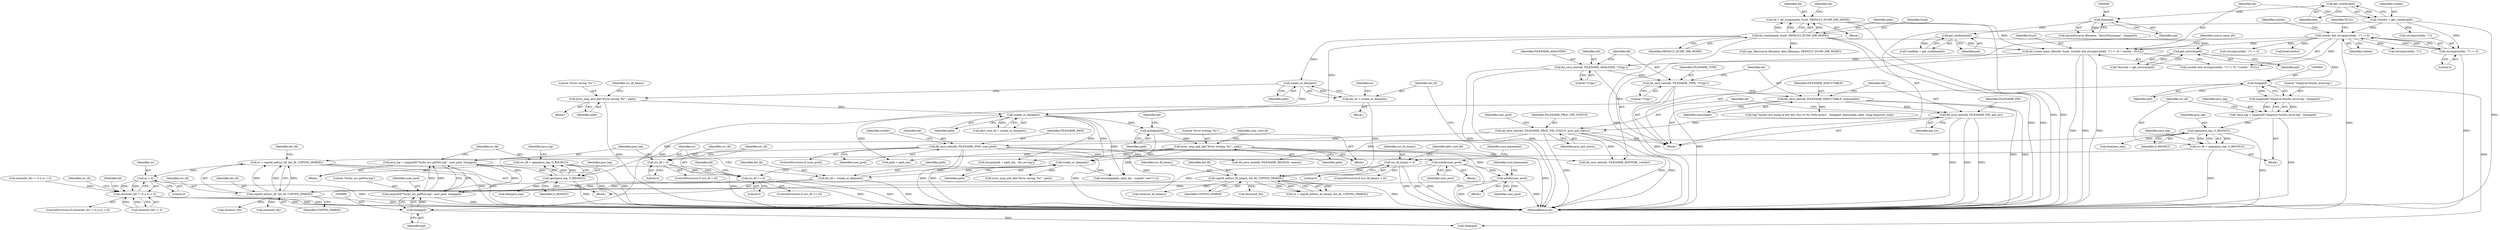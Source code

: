 digraph "0_abrt_80408e9e24a1c10f85fd969e1853e0f192157f92_0@API" {
"1001010" [label="(Call,sz = copyfd_eof(src_fd, dst_fd, COPYFD_SPARSE))"];
"1001012" [label="(Call,copyfd_eof(src_fd, dst_fd, COPYFD_SPARSE))"];
"1000995" [label="(Call,src_fd >= 0)"];
"1000987" [label="(Call,src_fd = open(java_log, O_RDONLY))"];
"1000989" [label="(Call,open(java_log, O_RDONLY))"];
"1000979" [label="(Call,java_log = xasprintf(\"%s/hs_err_pid%lu.log\", user_pwd, (long)pid))"];
"1000981" [label="(Call,xasprintf(\"%s/hs_err_pid%lu.log\", user_pwd, (long)pid))"];
"1000953" [label="(Call,xchdir(user_pwd))"];
"1000776" [label="(Call,dd_save_text(dd, FILENAME_PWD, user_pwd))"];
"1000770" [label="(Call,dd_save_text(dd, FILENAME_PROC_PID_STATUS, proc_pid_status))"];
"1000766" [label="(Call,dd_save_text(dd, FILENAME_PID, pid_str))"];
"1000762" [label="(Call,dd_save_text(dd, FILENAME_EXECUTABLE, executable))"];
"1000758" [label="(Call,dd_save_text(dd, FILENAME_TYPE, \"CCpp\"))"];
"1000754" [label="(Call,dd_save_text(dd, FILENAME_ANALYZER, \"CCpp\"))"];
"1000629" [label="(Call,dd_create_basic_files(dd, fsuid, (rootdir && strcmp(rootdir, \"/\") != 0) ? rootdir : NULL))"];
"1000615" [label="(Call,dd = dd_create(path, fsuid, DEFAULT_DUMP_DIR_MODE))"];
"1000617" [label="(Call,dd_create(path, fsuid, DEFAULT_DUMP_DIR_MODE))"];
"1000633" [label="(Call,rootdir && strcmp(rootdir, \"/\") != 0)"];
"1000625" [label="(Call,*rootdir = get_rootdir(pid))"];
"1000627" [label="(Call,get_rootdir(pid))"];
"1000635" [label="(Call,strcmp(rootdir, \"/\") != 0)"];
"1000923" [label="(Call,xchdir(user_pwd))"];
"1000984" [label="(Call,(long)pid)"];
"1000963" [label="(Call,(long)pid)"];
"1000819" [label="(Call,get_environ(pid))"];
"1000812" [label="(Call,get_cmdline(pid))"];
"1000649" [label="(Call,(long)pid)"];
"1000969" [label="(Call,open(java_log, O_RDONLY))"];
"1000959" [label="(Call,*java_log = xasprintf(\"/tmp/jvm-%lu/hs_error.log\", (long)pid))"];
"1000961" [label="(Call,xasprintf(\"/tmp/jvm-%lu/hs_error.log\", (long)pid))"];
"1000975" [label="(Call,src_fd < 0)"];
"1000967" [label="(Call,src_fd = open(java_log, O_RDONLY))"];
"1001005" [label="(Call,dst_fd = create_or_die(path))"];
"1001007" [label="(Call,create_or_die(path))"];
"1000927" [label="(Call,error_msg_and_die(\"Error writing '%s'\", path))"];
"1000914" [label="(Call,unlink(path))"];
"1000889" [label="(Call,create_or_die(path))"];
"1000881" [label="(Call,error_msg_and_die(\"Error saving '%s'\", path))"];
"1000855" [label="(Call,create_or_die(path))"];
"1000860" [label="(Call,copyfd_eof(src_fd_binary, dst_fd, COPYFD_SPARSE))"];
"1000848" [label="(Call,src_fd_binary > 0)"];
"1000853" [label="(Call,dst_fd = create_or_die(path))"];
"1001022" [label="(Call,sz < 0)"];
"1001017" [label="(Call,close(dst_fd) != 0 || sz < 0)"];
"1000618" [label="(Identifier,path)"];
"1000885" [label="(Identifier,src_fd_binary)"];
"1000922" [label="(Block,)"];
"1000622" [label="(Identifier,dd)"];
"1000923" [label="(Call,xchdir(user_pwd))"];
"1000882" [label="(Literal,\"Error saving '%s'\")"];
"1000996" [label="(Identifier,src_fd)"];
"1000890" [label="(Identifier,path)"];
"1001010" [label="(Call,sz = copyfd_eof(src_fd, dst_fd, COPYFD_SPARSE))"];
"1000859" [label="(Identifier,sz)"];
"1000953" [label="(Call,xchdir(user_pwd))"];
"1001024" [label="(Literal,0)"];
"1000803" [label="(Call,dd_save_text(dd, FILENAME_REASON, reason))"];
"1000634" [label="(Identifier,rootdir)"];
"1000954" [label="(Identifier,user_pwd)"];
"1000924" [label="(Identifier,user_pwd)"];
"1000995" [label="(Call,src_fd >= 0)"];
"1000813" [label="(Identifier,pid)"];
"1000759" [label="(Identifier,dd)"];
"1001000" [label="(Call,path + path_len)"];
"1000646" [label="(Call,sprintf(source_filename, \"/proc/%lu/smaps\", (long)pid))"];
"1000963" [label="(Call,(long)pid)"];
"1000914" [label="(Call,unlink(path))"];
"1000819" [label="(Call,get_environ(pid))"];
"1000820" [label="(Identifier,pid)"];
"1000760" [label="(Identifier,FILENAME_TYPE)"];
"1000980" [label="(Identifier,java_log)"];
"1000971" [label="(Identifier,O_RDONLY)"];
"1000974" [label="(ControlStructure,if (src_fd < 0))"];
"1000978" [label="(Block,)"];
"1000619" [label="(Identifier,fsuid)"];
"1001032" [label="(Identifier,src_fd)"];
"1000928" [label="(Literal,\"Error writing '%s'\")"];
"1001014" [label="(Identifier,dst_fd)"];
"1000776" [label="(Call,dd_save_text(dd, FILENAME_PWD, user_pwd))"];
"1000981" [label="(Call,xasprintf(\"%s/hs_err_pid%lu.log\", user_pwd, (long)pid))"];
"1000781" [label="(Identifier,rootdir)"];
"1000785" [label="(Call,strcmp(rootdir, \"/\"))"];
"1000850" [label="(Literal,0)"];
"1000763" [label="(Identifier,dd)"];
"1000770" [label="(Call,dd_save_text(dd, FILENAME_PROC_PID_STATUS, proc_pid_status))"];
"1000764" [label="(Identifier,FILENAME_EXECUTABLE)"];
"1000917" [label="(Identifier,dd)"];
"1001022" [label="(Call,sz < 0)"];
"1000762" [label="(Call,dd_save_text(dd, FILENAME_EXECUTABLE, executable))"];
"1000889" [label="(Call,create_or_die(path))"];
"1000977" [label="(Literal,0)"];
"1001043" [label="(Call,xstrndup(path, path_len - (sizeof(\".new\")-1)))"];
"1001013" [label="(Identifier,src_fd)"];
"1001034" [label="(Identifier,dd)"];
"1000862" [label="(Identifier,dst_fd)"];
"1001062" [label="(Call,log(\"Saved core dump of pid %lu (%s) to %s (%llu bytes)\", (long)pid, executable, path, (long long)core_size))"];
"1000990" [label="(Identifier,java_log)"];
"1000855" [label="(Call,create_or_die(path))"];
"1000775" [label="(Identifier,user_pwd)"];
"1001020" [label="(Identifier,dst_fd)"];
"1000628" [label="(Identifier,pid)"];
"1000883" [label="(Identifier,path)"];
"1000777" [label="(Identifier,dd)"];
"1000817" [label="(Call,*environ = get_environ(pid))"];
"1000960" [label="(Identifier,java_log)"];
"1000962" [label="(Literal,\"/tmp/jvm-%lu/hs_error.log\")"];
"1000982" [label="(Literal,\"%s/hs_err_pid%lu.log\")"];
"1000755" [label="(Identifier,dd)"];
"1001031" [label="(Call,close(src_fd))"];
"1000986" [label="(Identifier,pid)"];
"1000927" [label="(Call,error_msg_and_die(\"Error writing '%s'\", path))"];
"1000620" [label="(Identifier,DEFAULT_DUMP_DIR_MODE)"];
"1001018" [label="(Call,close(dst_fd) != 0)"];
"1000768" [label="(Identifier,FILENAME_PID)"];
"1000774" [label="(ControlStructure,if (user_pwd))"];
"1000754" [label="(Call,dd_save_text(dd, FILENAME_ANALYZER, \"CCpp\"))"];
"1000680" [label="(Call,copy_file(source_filename, dest_filename, DEFAULT_DUMP_DIR_MODE))"];
"1000915" [label="(Identifier,path)"];
"1000847" [label="(ControlStructure,if (src_fd_binary > 0))"];
"1000778" [label="(Identifier,FILENAME_PWD)"];
"1000856" [label="(Identifier,path)"];
"1000959" [label="(Call,*java_log = xasprintf(\"/tmp/jvm-%lu/hs_error.log\", (long)pid))"];
"1000888" [label="(Identifier,abrt_core_fd)"];
"1000812" [label="(Call,get_cmdline(pid))"];
"1000983" [label="(Identifier,user_pwd)"];
"1000881" [label="(Call,error_msg_and_die(\"Error saving '%s'\", path))"];
"1000645" [label="(Identifier,source_base_ofs)"];
"1000952" [label="(Block,)"];
"1000851" [label="(Block,)"];
"1000631" [label="(Identifier,fsuid)"];
"1001001" [label="(Identifier,path)"];
"1000772" [label="(Identifier,FILENAME_PROC_PID_STATUS)"];
"1000861" [label="(Identifier,src_fd_binary)"];
"1000789" [label="(Call,dd_save_text(dd, FILENAME_ROOTDIR, rootdir))"];
"1001007" [label="(Call,create_or_die(path))"];
"1000853" [label="(Call,dst_fd = create_or_die(path))"];
"1000854" [label="(Identifier,dst_fd)"];
"1000987" [label="(Call,src_fd = open(java_log, O_RDONLY))"];
"1001027" [label="(Identifier,dd)"];
"1001012" [label="(Call,copyfd_eof(src_fd, dst_fd, COPYFD_SPARSE))"];
"1001019" [label="(Call,close(dst_fd))"];
"1000991" [label="(Identifier,O_RDONLY)"];
"1000636" [label="(Call,strcmp(rootdir, \"/\"))"];
"1001064" [label="(Call,(long)pid)"];
"1000639" [label="(Literal,0)"];
"1000627" [label="(Call,get_rootdir(pid))"];
"1000144" [label="(Block,)"];
"1000617" [label="(Call,dd_create(path, fsuid, DEFAULT_DUMP_DIR_MODE))"];
"1000765" [label="(Identifier,executable)"];
"1000860" [label="(Call,copyfd_eof(src_fd_binary, dst_fd, COPYFD_SPARSE))"];
"1000616" [label="(Identifier,dd)"];
"1000641" [label="(Identifier,NULL)"];
"1000961" [label="(Call,xasprintf(\"/tmp/jvm-%lu/hs_error.log\", (long)pid))"];
"1000965" [label="(Identifier,pid)"];
"1000633" [label="(Call,rootdir && strcmp(rootdir, \"/\") != 0)"];
"1000758" [label="(Call,dd_save_text(dd, FILENAME_TYPE, \"CCpp\"))"];
"1000979" [label="(Call,java_log = xasprintf(\"%s/hs_err_pid%lu.log\", user_pwd, (long)pid))"];
"1000757" [label="(Literal,\"CCpp\")"];
"1001015" [label="(Identifier,COPYFD_SPARSE)"];
"1000993" [label="(Identifier,java_log)"];
"1000632" [label="(Call,(rootdir && strcmp(rootdir, \"/\") != 0) ? rootdir : NULL)"];
"1000635" [label="(Call,strcmp(rootdir, \"/\") != 0)"];
"1000771" [label="(Identifier,dd)"];
"1000858" [label="(Call,sz = copyfd_eof(src_fd_binary, dst_fd, COPYFD_SPARSE))"];
"1001006" [label="(Identifier,dst_fd)"];
"1000884" [label="(Call,close(src_fd_binary))"];
"1000997" [label="(Literal,0)"];
"1000878" [label="(Block,)"];
"1000989" [label="(Call,open(java_log, O_RDONLY))"];
"1000848" [label="(Call,src_fd_binary > 0)"];
"1000956" [label="(Identifier,core_basename)"];
"1001016" [label="(ControlStructure,if (close(dst_fd) != 0 || sz < 0))"];
"1000968" [label="(Identifier,src_fd)"];
"1000761" [label="(Literal,\"CCpp\")"];
"1000767" [label="(Identifier,dd)"];
"1000630" [label="(Identifier,dd)"];
"1000972" [label="(Call,free(java_log))"];
"1000976" [label="(Identifier,src_fd)"];
"1001008" [label="(Identifier,path)"];
"1000766" [label="(Call,dd_save_text(dd, FILENAME_PID, pid_str))"];
"1000870" [label="(Call,close(dst_fd) != 0 || sz < 0)"];
"1000784" [label="(Call,strcmp(rootdir, \"/\") != 0)"];
"1000626" [label="(Identifier,rootdir)"];
"1000926" [label="(Identifier,core_basename)"];
"1000957" [label="(Block,)"];
"1000651" [label="(Identifier,pid)"];
"1000863" [label="(Identifier,COPYFD_SPARSE)"];
"1000623" [label="(Block,)"];
"1000999" [label="(Call,strcpy(path + path_len, \"/hs_err.log\"))"];
"1000992" [label="(Call,free(java_log))"];
"1000994" [label="(ControlStructure,if (src_fd >= 0))"];
"1000988" [label="(Identifier,src_fd)"];
"1000913" [label="(Block,)"];
"1000998" [label="(Block,)"];
"1000649" [label="(Call,(long)pid)"];
"1000629" [label="(Call,dd_create_basic_files(dd, fsuid, (rootdir && strcmp(rootdir, \"/\") != 0) ? rootdir : NULL))"];
"1000975" [label="(Call,src_fd < 0)"];
"1000967" [label="(Call,src_fd = open(java_log, O_RDONLY))"];
"1000640" [label="(Identifier,rootdir)"];
"1000933" [label="(Identifier,user_core_fd)"];
"1001168" [label="(MethodReturn,int)"];
"1000969" [label="(Call,open(java_log, O_RDONLY))"];
"1001005" [label="(Call,dst_fd = create_or_die(path))"];
"1001023" [label="(Identifier,sz)"];
"1000970" [label="(Identifier,java_log)"];
"1000773" [label="(Identifier,proc_pid_status)"];
"1000615" [label="(Call,dd = dd_create(path, fsuid, DEFAULT_DUMP_DIR_MODE))"];
"1000625" [label="(Call,*rootdir = get_rootdir(pid))"];
"1000929" [label="(Identifier,path)"];
"1000887" [label="(Call,abrt_core_fd = create_or_die(path))"];
"1000779" [label="(Identifier,user_pwd)"];
"1001100" [label="(Call,free(rootdir))"];
"1001028" [label="(Call,error_msg_and_die(\"Error saving '%s'\", path))"];
"1000756" [label="(Identifier,FILENAME_ANALYZER)"];
"1000973" [label="(Identifier,java_log)"];
"1000849" [label="(Identifier,src_fd_binary)"];
"1001011" [label="(Identifier,sz)"];
"1000769" [label="(Identifier,pid_str)"];
"1000984" [label="(Call,(long)pid)"];
"1000810" [label="(Call,*cmdline = get_cmdline(pid))"];
"1000867" [label="(Call,fsync(dst_fd))"];
"1001017" [label="(Call,close(dst_fd) != 0 || sz < 0)"];
"1001010" -> "1000998"  [label="AST: "];
"1001010" -> "1001012"  [label="CFG: "];
"1001011" -> "1001010"  [label="AST: "];
"1001012" -> "1001010"  [label="AST: "];
"1001020" -> "1001010"  [label="CFG: "];
"1001010" -> "1001168"  [label="DDG: "];
"1001010" -> "1001168"  [label="DDG: "];
"1001012" -> "1001010"  [label="DDG: "];
"1001012" -> "1001010"  [label="DDG: "];
"1001012" -> "1001010"  [label="DDG: "];
"1001010" -> "1001022"  [label="DDG: "];
"1001012" -> "1001015"  [label="CFG: "];
"1001013" -> "1001012"  [label="AST: "];
"1001014" -> "1001012"  [label="AST: "];
"1001015" -> "1001012"  [label="AST: "];
"1001012" -> "1001168"  [label="DDG: "];
"1000995" -> "1001012"  [label="DDG: "];
"1001005" -> "1001012"  [label="DDG: "];
"1000860" -> "1001012"  [label="DDG: "];
"1001012" -> "1001019"  [label="DDG: "];
"1001012" -> "1001031"  [label="DDG: "];
"1000995" -> "1000994"  [label="AST: "];
"1000995" -> "1000997"  [label="CFG: "];
"1000996" -> "1000995"  [label="AST: "];
"1000997" -> "1000995"  [label="AST: "];
"1001001" -> "1000995"  [label="CFG: "];
"1001034" -> "1000995"  [label="CFG: "];
"1000995" -> "1001168"  [label="DDG: "];
"1000995" -> "1001168"  [label="DDG: "];
"1000987" -> "1000995"  [label="DDG: "];
"1000975" -> "1000995"  [label="DDG: "];
"1000987" -> "1000978"  [label="AST: "];
"1000987" -> "1000989"  [label="CFG: "];
"1000988" -> "1000987"  [label="AST: "];
"1000989" -> "1000987"  [label="AST: "];
"1000993" -> "1000987"  [label="CFG: "];
"1000987" -> "1001168"  [label="DDG: "];
"1000989" -> "1000987"  [label="DDG: "];
"1000989" -> "1000987"  [label="DDG: "];
"1000989" -> "1000991"  [label="CFG: "];
"1000990" -> "1000989"  [label="AST: "];
"1000991" -> "1000989"  [label="AST: "];
"1000989" -> "1001168"  [label="DDG: "];
"1000979" -> "1000989"  [label="DDG: "];
"1000969" -> "1000989"  [label="DDG: "];
"1000989" -> "1000992"  [label="DDG: "];
"1000979" -> "1000978"  [label="AST: "];
"1000979" -> "1000981"  [label="CFG: "];
"1000980" -> "1000979"  [label="AST: "];
"1000981" -> "1000979"  [label="AST: "];
"1000988" -> "1000979"  [label="CFG: "];
"1000979" -> "1001168"  [label="DDG: "];
"1000981" -> "1000979"  [label="DDG: "];
"1000981" -> "1000979"  [label="DDG: "];
"1000981" -> "1000979"  [label="DDG: "];
"1000981" -> "1000984"  [label="CFG: "];
"1000982" -> "1000981"  [label="AST: "];
"1000983" -> "1000981"  [label="AST: "];
"1000984" -> "1000981"  [label="AST: "];
"1000981" -> "1001168"  [label="DDG: "];
"1000953" -> "1000981"  [label="DDG: "];
"1000776" -> "1000981"  [label="DDG: "];
"1000923" -> "1000981"  [label="DDG: "];
"1000984" -> "1000981"  [label="DDG: "];
"1000953" -> "1000952"  [label="AST: "];
"1000953" -> "1000954"  [label="CFG: "];
"1000954" -> "1000953"  [label="AST: "];
"1000956" -> "1000953"  [label="CFG: "];
"1000953" -> "1001168"  [label="DDG: "];
"1000953" -> "1001168"  [label="DDG: "];
"1000776" -> "1000953"  [label="DDG: "];
"1000923" -> "1000953"  [label="DDG: "];
"1000776" -> "1000774"  [label="AST: "];
"1000776" -> "1000779"  [label="CFG: "];
"1000777" -> "1000776"  [label="AST: "];
"1000778" -> "1000776"  [label="AST: "];
"1000779" -> "1000776"  [label="AST: "];
"1000781" -> "1000776"  [label="CFG: "];
"1000776" -> "1001168"  [label="DDG: "];
"1000776" -> "1001168"  [label="DDG: "];
"1000776" -> "1001168"  [label="DDG: "];
"1000770" -> "1000776"  [label="DDG: "];
"1000776" -> "1000789"  [label="DDG: "];
"1000776" -> "1000803"  [label="DDG: "];
"1000776" -> "1000923"  [label="DDG: "];
"1000770" -> "1000623"  [label="AST: "];
"1000770" -> "1000773"  [label="CFG: "];
"1000771" -> "1000770"  [label="AST: "];
"1000772" -> "1000770"  [label="AST: "];
"1000773" -> "1000770"  [label="AST: "];
"1000775" -> "1000770"  [label="CFG: "];
"1000770" -> "1001168"  [label="DDG: "];
"1000770" -> "1001168"  [label="DDG: "];
"1000770" -> "1001168"  [label="DDG: "];
"1000766" -> "1000770"  [label="DDG: "];
"1000770" -> "1000789"  [label="DDG: "];
"1000770" -> "1000803"  [label="DDG: "];
"1000766" -> "1000623"  [label="AST: "];
"1000766" -> "1000769"  [label="CFG: "];
"1000767" -> "1000766"  [label="AST: "];
"1000768" -> "1000766"  [label="AST: "];
"1000769" -> "1000766"  [label="AST: "];
"1000771" -> "1000766"  [label="CFG: "];
"1000766" -> "1001168"  [label="DDG: "];
"1000766" -> "1001168"  [label="DDG: "];
"1000766" -> "1001168"  [label="DDG: "];
"1000762" -> "1000766"  [label="DDG: "];
"1000762" -> "1000623"  [label="AST: "];
"1000762" -> "1000765"  [label="CFG: "];
"1000763" -> "1000762"  [label="AST: "];
"1000764" -> "1000762"  [label="AST: "];
"1000765" -> "1000762"  [label="AST: "];
"1000767" -> "1000762"  [label="CFG: "];
"1000762" -> "1001168"  [label="DDG: "];
"1000762" -> "1001168"  [label="DDG: "];
"1000758" -> "1000762"  [label="DDG: "];
"1000762" -> "1001062"  [label="DDG: "];
"1000758" -> "1000623"  [label="AST: "];
"1000758" -> "1000761"  [label="CFG: "];
"1000759" -> "1000758"  [label="AST: "];
"1000760" -> "1000758"  [label="AST: "];
"1000761" -> "1000758"  [label="AST: "];
"1000763" -> "1000758"  [label="CFG: "];
"1000758" -> "1001168"  [label="DDG: "];
"1000758" -> "1001168"  [label="DDG: "];
"1000754" -> "1000758"  [label="DDG: "];
"1000754" -> "1000623"  [label="AST: "];
"1000754" -> "1000757"  [label="CFG: "];
"1000755" -> "1000754"  [label="AST: "];
"1000756" -> "1000754"  [label="AST: "];
"1000757" -> "1000754"  [label="AST: "];
"1000759" -> "1000754"  [label="CFG: "];
"1000754" -> "1001168"  [label="DDG: "];
"1000754" -> "1001168"  [label="DDG: "];
"1000629" -> "1000754"  [label="DDG: "];
"1000629" -> "1000623"  [label="AST: "];
"1000629" -> "1000632"  [label="CFG: "];
"1000630" -> "1000629"  [label="AST: "];
"1000631" -> "1000629"  [label="AST: "];
"1000632" -> "1000629"  [label="AST: "];
"1000645" -> "1000629"  [label="CFG: "];
"1000629" -> "1001168"  [label="DDG: "];
"1000629" -> "1001168"  [label="DDG: "];
"1000629" -> "1001168"  [label="DDG: "];
"1000615" -> "1000629"  [label="DDG: "];
"1000617" -> "1000629"  [label="DDG: "];
"1000633" -> "1000629"  [label="DDG: "];
"1000615" -> "1000144"  [label="AST: "];
"1000615" -> "1000617"  [label="CFG: "];
"1000616" -> "1000615"  [label="AST: "];
"1000617" -> "1000615"  [label="AST: "];
"1000622" -> "1000615"  [label="CFG: "];
"1000615" -> "1001168"  [label="DDG: "];
"1000615" -> "1001168"  [label="DDG: "];
"1000617" -> "1000615"  [label="DDG: "];
"1000617" -> "1000615"  [label="DDG: "];
"1000617" -> "1000615"  [label="DDG: "];
"1000617" -> "1000620"  [label="CFG: "];
"1000618" -> "1000617"  [label="AST: "];
"1000619" -> "1000617"  [label="AST: "];
"1000620" -> "1000617"  [label="AST: "];
"1000617" -> "1001168"  [label="DDG: "];
"1000617" -> "1001168"  [label="DDG: "];
"1000617" -> "1001168"  [label="DDG: "];
"1000617" -> "1000680"  [label="DDG: "];
"1000617" -> "1000855"  [label="DDG: "];
"1000617" -> "1000889"  [label="DDG: "];
"1000633" -> "1000632"  [label="AST: "];
"1000633" -> "1000634"  [label="CFG: "];
"1000633" -> "1000635"  [label="CFG: "];
"1000634" -> "1000633"  [label="AST: "];
"1000635" -> "1000633"  [label="AST: "];
"1000640" -> "1000633"  [label="CFG: "];
"1000641" -> "1000633"  [label="CFG: "];
"1000633" -> "1001168"  [label="DDG: "];
"1000625" -> "1000633"  [label="DDG: "];
"1000635" -> "1000633"  [label="DDG: "];
"1000635" -> "1000633"  [label="DDG: "];
"1000633" -> "1000632"  [label="DDG: "];
"1000633" -> "1000784"  [label="DDG: "];
"1000633" -> "1000785"  [label="DDG: "];
"1000633" -> "1000789"  [label="DDG: "];
"1000633" -> "1001100"  [label="DDG: "];
"1000625" -> "1000623"  [label="AST: "];
"1000625" -> "1000627"  [label="CFG: "];
"1000626" -> "1000625"  [label="AST: "];
"1000627" -> "1000625"  [label="AST: "];
"1000630" -> "1000625"  [label="CFG: "];
"1000625" -> "1001168"  [label="DDG: "];
"1000627" -> "1000625"  [label="DDG: "];
"1000625" -> "1000635"  [label="DDG: "];
"1000625" -> "1000636"  [label="DDG: "];
"1000627" -> "1000628"  [label="CFG: "];
"1000628" -> "1000627"  [label="AST: "];
"1000627" -> "1000649"  [label="DDG: "];
"1000635" -> "1000639"  [label="CFG: "];
"1000636" -> "1000635"  [label="AST: "];
"1000639" -> "1000635"  [label="AST: "];
"1000635" -> "1001168"  [label="DDG: "];
"1000923" -> "1000922"  [label="AST: "];
"1000923" -> "1000924"  [label="CFG: "];
"1000924" -> "1000923"  [label="AST: "];
"1000926" -> "1000923"  [label="CFG: "];
"1000923" -> "1001168"  [label="DDG: "];
"1000923" -> "1001168"  [label="DDG: "];
"1000984" -> "1000986"  [label="CFG: "];
"1000985" -> "1000984"  [label="AST: "];
"1000986" -> "1000984"  [label="AST: "];
"1000963" -> "1000984"  [label="DDG: "];
"1000984" -> "1001064"  [label="DDG: "];
"1000963" -> "1000961"  [label="AST: "];
"1000963" -> "1000965"  [label="CFG: "];
"1000964" -> "1000963"  [label="AST: "];
"1000965" -> "1000963"  [label="AST: "];
"1000961" -> "1000963"  [label="CFG: "];
"1000963" -> "1000961"  [label="DDG: "];
"1000819" -> "1000963"  [label="DDG: "];
"1000963" -> "1001064"  [label="DDG: "];
"1000819" -> "1000817"  [label="AST: "];
"1000819" -> "1000820"  [label="CFG: "];
"1000820" -> "1000819"  [label="AST: "];
"1000817" -> "1000819"  [label="CFG: "];
"1000819" -> "1000817"  [label="DDG: "];
"1000812" -> "1000819"  [label="DDG: "];
"1000812" -> "1000810"  [label="AST: "];
"1000812" -> "1000813"  [label="CFG: "];
"1000813" -> "1000812"  [label="AST: "];
"1000810" -> "1000812"  [label="CFG: "];
"1000812" -> "1000810"  [label="DDG: "];
"1000649" -> "1000812"  [label="DDG: "];
"1000649" -> "1000646"  [label="AST: "];
"1000649" -> "1000651"  [label="CFG: "];
"1000650" -> "1000649"  [label="AST: "];
"1000651" -> "1000649"  [label="AST: "];
"1000646" -> "1000649"  [label="CFG: "];
"1000649" -> "1000646"  [label="DDG: "];
"1000969" -> "1000967"  [label="AST: "];
"1000969" -> "1000971"  [label="CFG: "];
"1000970" -> "1000969"  [label="AST: "];
"1000971" -> "1000969"  [label="AST: "];
"1000967" -> "1000969"  [label="CFG: "];
"1000969" -> "1001168"  [label="DDG: "];
"1000969" -> "1000967"  [label="DDG: "];
"1000969" -> "1000967"  [label="DDG: "];
"1000959" -> "1000969"  [label="DDG: "];
"1000969" -> "1000972"  [label="DDG: "];
"1000959" -> "1000957"  [label="AST: "];
"1000959" -> "1000961"  [label="CFG: "];
"1000960" -> "1000959"  [label="AST: "];
"1000961" -> "1000959"  [label="AST: "];
"1000968" -> "1000959"  [label="CFG: "];
"1000959" -> "1001168"  [label="DDG: "];
"1000961" -> "1000959"  [label="DDG: "];
"1000961" -> "1000959"  [label="DDG: "];
"1000962" -> "1000961"  [label="AST: "];
"1000975" -> "1000974"  [label="AST: "];
"1000975" -> "1000977"  [label="CFG: "];
"1000976" -> "1000975"  [label="AST: "];
"1000977" -> "1000975"  [label="AST: "];
"1000980" -> "1000975"  [label="CFG: "];
"1000996" -> "1000975"  [label="CFG: "];
"1000975" -> "1001168"  [label="DDG: "];
"1000967" -> "1000975"  [label="DDG: "];
"1000967" -> "1000957"  [label="AST: "];
"1000968" -> "1000967"  [label="AST: "];
"1000973" -> "1000967"  [label="CFG: "];
"1000967" -> "1001168"  [label="DDG: "];
"1001005" -> "1000998"  [label="AST: "];
"1001005" -> "1001007"  [label="CFG: "];
"1001006" -> "1001005"  [label="AST: "];
"1001007" -> "1001005"  [label="AST: "];
"1001011" -> "1001005"  [label="CFG: "];
"1001005" -> "1001168"  [label="DDG: "];
"1001007" -> "1001005"  [label="DDG: "];
"1001007" -> "1001008"  [label="CFG: "];
"1001008" -> "1001007"  [label="AST: "];
"1000927" -> "1001007"  [label="DDG: "];
"1000889" -> "1001007"  [label="DDG: "];
"1001007" -> "1001028"  [label="DDG: "];
"1001007" -> "1001043"  [label="DDG: "];
"1000927" -> "1000913"  [label="AST: "];
"1000927" -> "1000929"  [label="CFG: "];
"1000928" -> "1000927"  [label="AST: "];
"1000929" -> "1000927"  [label="AST: "];
"1000933" -> "1000927"  [label="CFG: "];
"1000927" -> "1001168"  [label="DDG: "];
"1000914" -> "1000927"  [label="DDG: "];
"1000927" -> "1000999"  [label="DDG: "];
"1000927" -> "1001000"  [label="DDG: "];
"1000927" -> "1001043"  [label="DDG: "];
"1000914" -> "1000913"  [label="AST: "];
"1000914" -> "1000915"  [label="CFG: "];
"1000915" -> "1000914"  [label="AST: "];
"1000917" -> "1000914"  [label="CFG: "];
"1000914" -> "1001168"  [label="DDG: "];
"1000889" -> "1000914"  [label="DDG: "];
"1000889" -> "1000887"  [label="AST: "];
"1000889" -> "1000890"  [label="CFG: "];
"1000890" -> "1000889"  [label="AST: "];
"1000887" -> "1000889"  [label="CFG: "];
"1000889" -> "1000887"  [label="DDG: "];
"1000881" -> "1000889"  [label="DDG: "];
"1000855" -> "1000889"  [label="DDG: "];
"1000889" -> "1000999"  [label="DDG: "];
"1000889" -> "1001000"  [label="DDG: "];
"1000889" -> "1001043"  [label="DDG: "];
"1000881" -> "1000878"  [label="AST: "];
"1000881" -> "1000883"  [label="CFG: "];
"1000882" -> "1000881"  [label="AST: "];
"1000883" -> "1000881"  [label="AST: "];
"1000885" -> "1000881"  [label="CFG: "];
"1000881" -> "1001168"  [label="DDG: "];
"1000855" -> "1000881"  [label="DDG: "];
"1000855" -> "1000853"  [label="AST: "];
"1000855" -> "1000856"  [label="CFG: "];
"1000856" -> "1000855"  [label="AST: "];
"1000853" -> "1000855"  [label="CFG: "];
"1000855" -> "1000853"  [label="DDG: "];
"1000860" -> "1000858"  [label="AST: "];
"1000860" -> "1000863"  [label="CFG: "];
"1000861" -> "1000860"  [label="AST: "];
"1000862" -> "1000860"  [label="AST: "];
"1000863" -> "1000860"  [label="AST: "];
"1000858" -> "1000860"  [label="CFG: "];
"1000860" -> "1001168"  [label="DDG: "];
"1000860" -> "1000858"  [label="DDG: "];
"1000860" -> "1000858"  [label="DDG: "];
"1000860" -> "1000858"  [label="DDG: "];
"1000848" -> "1000860"  [label="DDG: "];
"1000853" -> "1000860"  [label="DDG: "];
"1000860" -> "1000867"  [label="DDG: "];
"1000860" -> "1000884"  [label="DDG: "];
"1000848" -> "1000847"  [label="AST: "];
"1000848" -> "1000850"  [label="CFG: "];
"1000849" -> "1000848"  [label="AST: "];
"1000850" -> "1000848"  [label="AST: "];
"1000854" -> "1000848"  [label="CFG: "];
"1000888" -> "1000848"  [label="CFG: "];
"1000848" -> "1001168"  [label="DDG: "];
"1000848" -> "1001168"  [label="DDG: "];
"1000853" -> "1000851"  [label="AST: "];
"1000854" -> "1000853"  [label="AST: "];
"1000859" -> "1000853"  [label="CFG: "];
"1001022" -> "1001017"  [label="AST: "];
"1001022" -> "1001024"  [label="CFG: "];
"1001023" -> "1001022"  [label="AST: "];
"1001024" -> "1001022"  [label="AST: "];
"1001017" -> "1001022"  [label="CFG: "];
"1001022" -> "1001168"  [label="DDG: "];
"1001022" -> "1001017"  [label="DDG: "];
"1001022" -> "1001017"  [label="DDG: "];
"1001017" -> "1001016"  [label="AST: "];
"1001017" -> "1001018"  [label="CFG: "];
"1001018" -> "1001017"  [label="AST: "];
"1001027" -> "1001017"  [label="CFG: "];
"1001032" -> "1001017"  [label="CFG: "];
"1001017" -> "1001168"  [label="DDG: "];
"1001017" -> "1001168"  [label="DDG: "];
"1001017" -> "1001168"  [label="DDG: "];
"1001018" -> "1001017"  [label="DDG: "];
"1001018" -> "1001017"  [label="DDG: "];
"1000870" -> "1001017"  [label="DDG: "];
}
